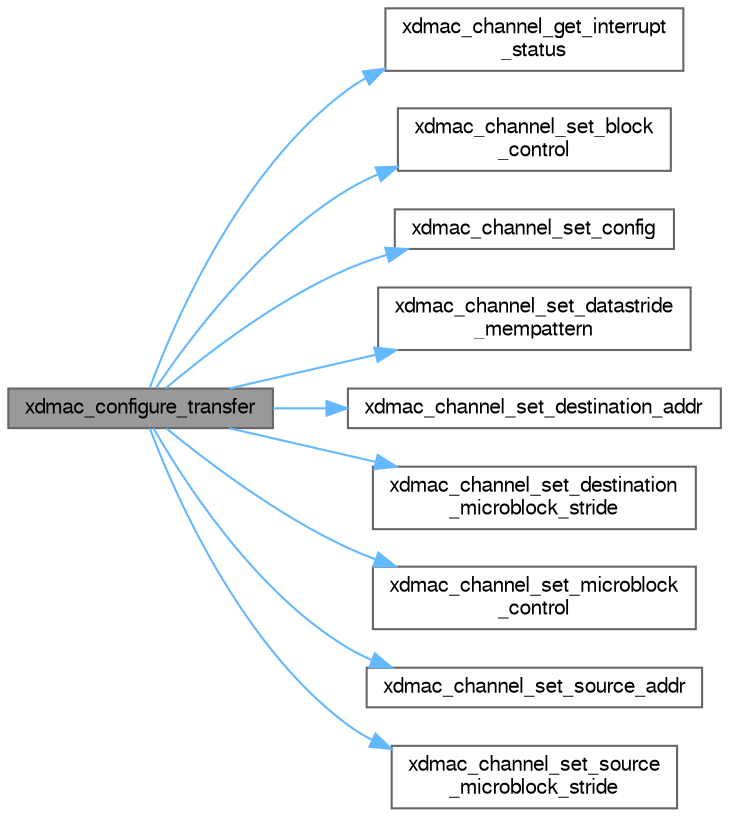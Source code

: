 digraph "xdmac_configure_transfer"
{
 // LATEX_PDF_SIZE
  bgcolor="transparent";
  edge [fontname=FreeSans,fontsize=10,labelfontname=FreeSans,labelfontsize=10];
  node [fontname=FreeSans,fontsize=10,shape=box,height=0.2,width=0.4];
  rankdir="LR";
  Node1 [label="xdmac_configure_transfer",height=0.2,width=0.4,color="gray40", fillcolor="grey60", style="filled", fontcolor="black",tooltip="Configure DMA for a transfer."];
  Node1 -> Node2 [color="steelblue1",style="solid"];
  Node2 [label="xdmac_channel_get_interrupt\l_status",height=0.2,width=0.4,color="grey40", fillcolor="white", style="filled",URL="$group__asfdoc__sam__drivers__xdmac__group.html#gaaa65d650e99426cacf850b28f61a997e",tooltip="Get interrupt status for the relevant channel of given XDMA."];
  Node1 -> Node3 [color="steelblue1",style="solid"];
  Node3 [label="xdmac_channel_set_block\l_control",height=0.2,width=0.4,color="grey40", fillcolor="white", style="filled",URL="$group__asfdoc__sam__drivers__xdmac__group.html#ga8864b90d98ae141f35b982f3c19a31bd",tooltip="Set block length for the relevant channel of given XDMA."];
  Node1 -> Node4 [color="steelblue1",style="solid"];
  Node4 [label="xdmac_channel_set_config",height=0.2,width=0.4,color="grey40", fillcolor="white", style="filled",URL="$group__asfdoc__sam__drivers__xdmac__group.html#ga377ad90016e8f0afa7141bd7dc698dd1",tooltip="Set configuration for the relevant channel of given XDMA."];
  Node1 -> Node5 [color="steelblue1",style="solid"];
  Node5 [label="xdmac_channel_set_datastride\l_mempattern",height=0.2,width=0.4,color="grey40", fillcolor="white", style="filled",URL="$group__asfdoc__sam__drivers__xdmac__group.html#gaf8617103c93e85b6b670b88b3b97162c",tooltip="Set the relevant channel's data stride memory pattern of given XDMA."];
  Node1 -> Node6 [color="steelblue1",style="solid"];
  Node6 [label="xdmac_channel_set_destination_addr",height=0.2,width=0.4,color="grey40", fillcolor="white", style="filled",URL="$group__asfdoc__sam__drivers__xdmac__group.html#gae381953fe27fc0247edd2a974f937483",tooltip="Set destination address for the relevant channel of given XDMA."];
  Node1 -> Node7 [color="steelblue1",style="solid"];
  Node7 [label="xdmac_channel_set_destination\l_microblock_stride",height=0.2,width=0.4,color="grey40", fillcolor="white", style="filled",URL="$group__asfdoc__sam__drivers__xdmac__group.html#gafd7638abda8f7780d8cb567dec370ddb",tooltip="Set the relevant channel's destination microblock stride of given XDMA."];
  Node1 -> Node8 [color="steelblue1",style="solid"];
  Node8 [label="xdmac_channel_set_microblock\l_control",height=0.2,width=0.4,color="grey40", fillcolor="white", style="filled",URL="$group__asfdoc__sam__drivers__xdmac__group.html#ga65b381c2a55b590099c58ab343f72b84",tooltip="Set microblock length for the relevant channel of given XDMA."];
  Node1 -> Node9 [color="steelblue1",style="solid"];
  Node9 [label="xdmac_channel_set_source_addr",height=0.2,width=0.4,color="grey40", fillcolor="white", style="filled",URL="$group__asfdoc__sam__drivers__xdmac__group.html#gaddaf82ea63d2610d09b237c301bd7be7",tooltip="Set source address for the relevant channel of given XDMA."];
  Node1 -> Node10 [color="steelblue1",style="solid"];
  Node10 [label="xdmac_channel_set_source\l_microblock_stride",height=0.2,width=0.4,color="grey40", fillcolor="white", style="filled",URL="$group__asfdoc__sam__drivers__xdmac__group.html#ga366c27d0affcc49459de333e79772a4d",tooltip="Set the relevant channel's source microblock stride of given XDMA."];
}
